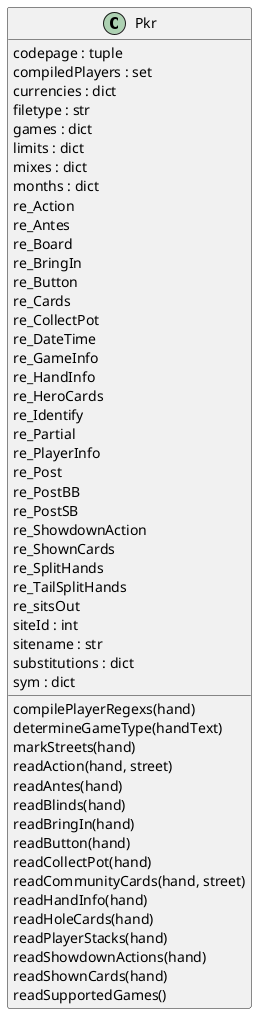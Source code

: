 @startuml classes
set namespaceSeparator none
class "Pkr" as PkrToFpdb.Pkr {
  codepage : tuple
  compiledPlayers : set
  currencies : dict
  filetype : str
  games : dict
  limits : dict
  mixes : dict
  months : dict
  re_Action
  re_Antes
  re_Board
  re_BringIn
  re_Button
  re_Cards
  re_CollectPot
  re_DateTime
  re_GameInfo
  re_HandInfo
  re_HeroCards
  re_Identify
  re_Partial
  re_PlayerInfo
  re_Post
  re_PostBB
  re_PostSB
  re_ShowdownAction
  re_ShownCards
  re_SplitHands
  re_TailSplitHands
  re_sitsOut
  siteId : int
  sitename : str
  substitutions : dict
  sym : dict
  compilePlayerRegexs(hand)
  determineGameType(handText)
  markStreets(hand)
  readAction(hand, street)
  readAntes(hand)
  readBlinds(hand)
  readBringIn(hand)
  readButton(hand)
  readCollectPot(hand)
  readCommunityCards(hand, street)
  readHandInfo(hand)
  readHoleCards(hand)
  readPlayerStacks(hand)
  readShowdownActions(hand)
  readShownCards(hand)
  readSupportedGames()
}
@enduml
